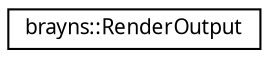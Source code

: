 digraph "Graphical Class Hierarchy"
{
  edge [fontname="Sans",fontsize="10",labelfontname="Sans",labelfontsize="10"];
  node [fontname="Sans",fontsize="10",shape=record];
  rankdir="LR";
  Node1 [label="brayns::RenderOutput",height=0.2,width=0.4,color="black", fillcolor="white", style="filled",URL="$structbrayns_1_1_render_output.html"];
}
